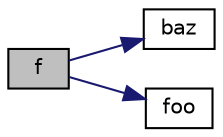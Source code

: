 digraph "f"
{
  edge [fontname="Helvetica",fontsize="10",labelfontname="Helvetica",labelfontsize="10"];
  node [fontname="Helvetica",fontsize="10",shape=record];
  rankdir="LR";
  Node1 [label="f",height=0.2,width=0.4,color="black", fillcolor="grey75", style="filled", fontcolor="black"];
  Node1 -> Node2 [color="midnightblue",fontsize="10",style="solid",fontname="Helvetica"];
  Node2 [label="baz",height=0.2,width=0.4,color="black", fillcolor="white", style="filled",URL="$asm_8c.html#ae5216c208fccdb3b3737cf95aab9d670"];
  Node1 -> Node3 [color="midnightblue",fontsize="10",style="solid",fontname="Helvetica"];
  Node3 [label="foo",height=0.2,width=0.4,color="black", fillcolor="white", style="filled",URL="$asm_8c.html#a102e5c14e1c2580ba05b25106c4dfc3d"];
}
